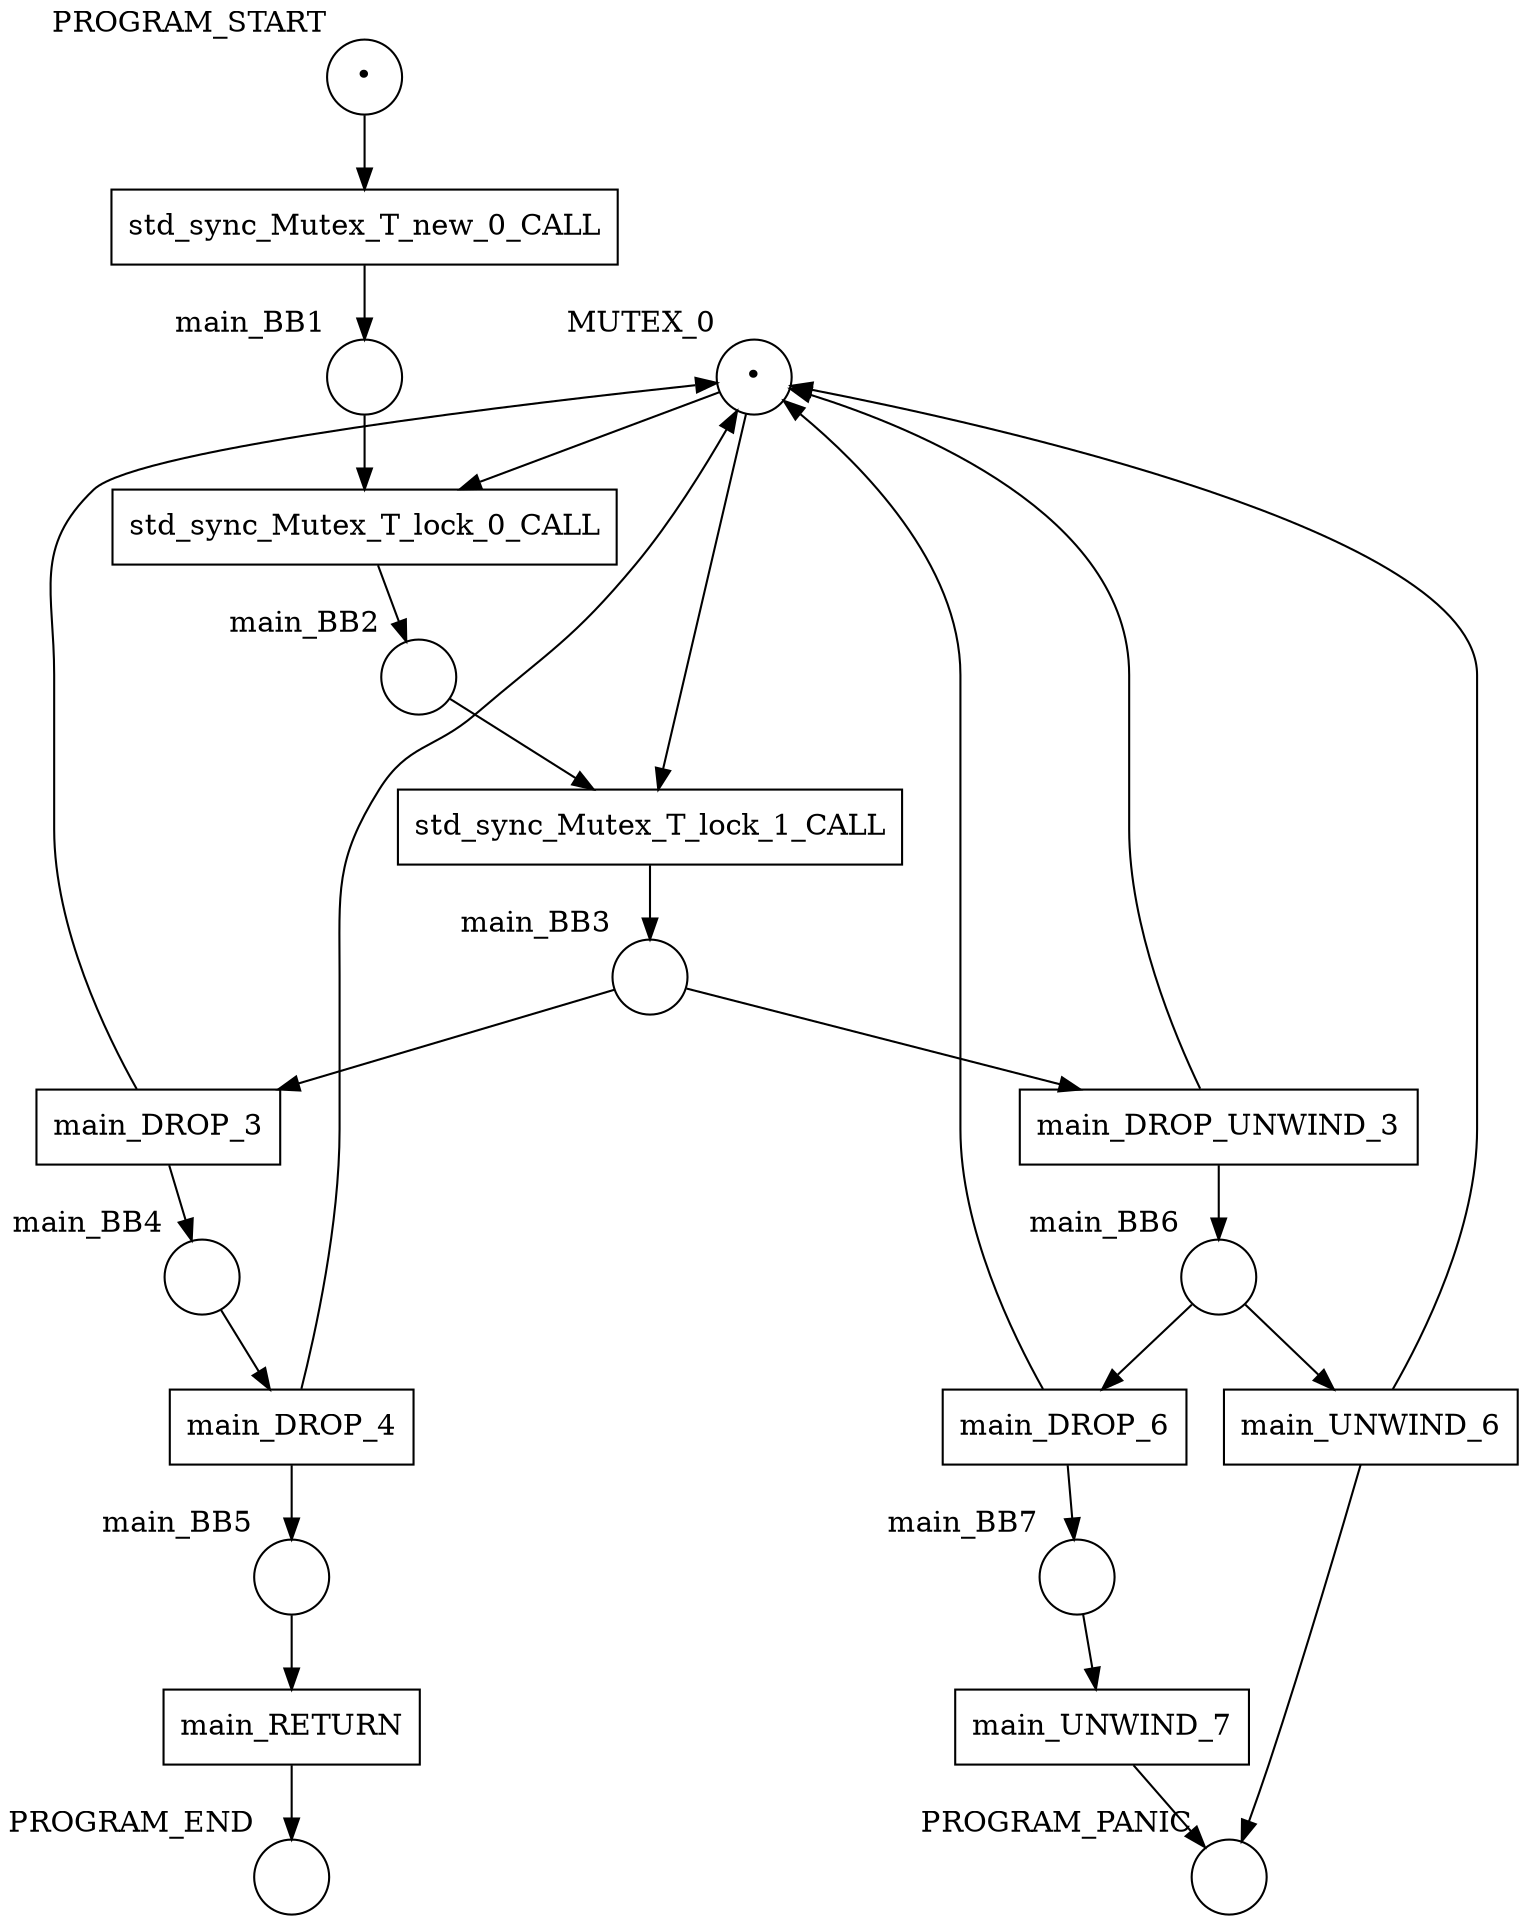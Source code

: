 digraph petrinet {
    MUTEX_0 [shape="circle" xlabel="MUTEX_0" label="•"];
    PROGRAM_END [shape="circle" xlabel="PROGRAM_END" label=""];
    PROGRAM_PANIC [shape="circle" xlabel="PROGRAM_PANIC" label=""];
    PROGRAM_START [shape="circle" xlabel="PROGRAM_START" label="•"];
    main_BB1 [shape="circle" xlabel="main_BB1" label=""];
    main_BB2 [shape="circle" xlabel="main_BB2" label=""];
    main_BB3 [shape="circle" xlabel="main_BB3" label=""];
    main_BB4 [shape="circle" xlabel="main_BB4" label=""];
    main_BB5 [shape="circle" xlabel="main_BB5" label=""];
    main_BB6 [shape="circle" xlabel="main_BB6" label=""];
    main_BB7 [shape="circle" xlabel="main_BB7" label=""];
    main_DROP_3 [shape="box" xlabel="" label="main_DROP_3"];
    main_DROP_4 [shape="box" xlabel="" label="main_DROP_4"];
    main_DROP_6 [shape="box" xlabel="" label="main_DROP_6"];
    main_DROP_UNWIND_3 [shape="box" xlabel="" label="main_DROP_UNWIND_3"];
    main_RETURN [shape="box" xlabel="" label="main_RETURN"];
    main_UNWIND_6 [shape="box" xlabel="" label="main_UNWIND_6"];
    main_UNWIND_7 [shape="box" xlabel="" label="main_UNWIND_7"];
    std_sync_Mutex_T_lock_0_CALL [shape="box" xlabel="" label="std_sync_Mutex_T_lock_0_CALL"];
    std_sync_Mutex_T_lock_1_CALL [shape="box" xlabel="" label="std_sync_Mutex_T_lock_1_CALL"];
    std_sync_Mutex_T_new_0_CALL [shape="box" xlabel="" label="std_sync_Mutex_T_new_0_CALL"];
    MUTEX_0 -> std_sync_Mutex_T_lock_0_CALL;
    MUTEX_0 -> std_sync_Mutex_T_lock_1_CALL;
    PROGRAM_START -> std_sync_Mutex_T_new_0_CALL;
    main_BB1 -> std_sync_Mutex_T_lock_0_CALL;
    main_BB2 -> std_sync_Mutex_T_lock_1_CALL;
    main_BB3 -> main_DROP_3;
    main_BB3 -> main_DROP_UNWIND_3;
    main_BB4 -> main_DROP_4;
    main_BB5 -> main_RETURN;
    main_BB6 -> main_DROP_6;
    main_BB6 -> main_UNWIND_6;
    main_BB7 -> main_UNWIND_7;
    main_DROP_3 -> MUTEX_0;
    main_DROP_3 -> main_BB4;
    main_DROP_4 -> MUTEX_0;
    main_DROP_4 -> main_BB5;
    main_DROP_6 -> MUTEX_0;
    main_DROP_6 -> main_BB7;
    main_DROP_UNWIND_3 -> MUTEX_0;
    main_DROP_UNWIND_3 -> main_BB6;
    main_RETURN -> PROGRAM_END;
    main_UNWIND_6 -> MUTEX_0;
    main_UNWIND_6 -> PROGRAM_PANIC;
    main_UNWIND_7 -> PROGRAM_PANIC;
    std_sync_Mutex_T_lock_0_CALL -> main_BB2;
    std_sync_Mutex_T_lock_1_CALL -> main_BB3;
    std_sync_Mutex_T_new_0_CALL -> main_BB1;
}
